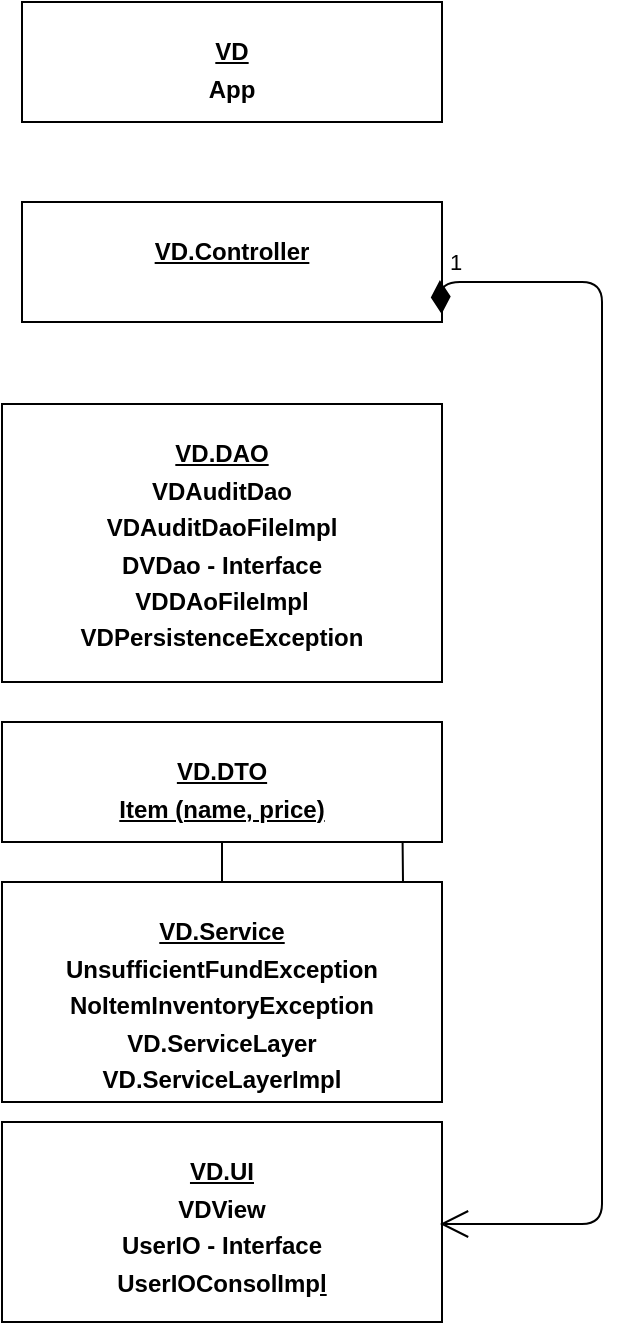 <mxfile version="14.9.6" type="device"><diagram id="IVwFfILJRhtPJAozfMqD" name="Page-1"><mxGraphModel dx="1228" dy="669" grid="1" gridSize="10" guides="1" tooltips="1" connect="1" arrows="1" fold="1" page="1" pageScale="1" pageWidth="850" pageHeight="1100" math="0" shadow="0"><root><mxCell id="0"/><mxCell id="1" parent="0"/><mxCell id="piUpbBdmXGAfkNJEPR4D-2" value="&lt;p style=&quot;margin: 0px ; margin-top: 4px ; text-align: center&quot;&gt;&lt;br&gt;&lt;b&gt;&lt;u&gt;VD&lt;/u&gt;&lt;/b&gt;&lt;/p&gt;&lt;p style=&quot;margin: 0px ; margin-top: 4px ; text-align: center&quot;&gt;&lt;b&gt;App&lt;/b&gt;&lt;/p&gt;" style="verticalAlign=top;align=left;overflow=fill;fontSize=12;fontFamily=Helvetica;html=1;" vertex="1" parent="1"><mxGeometry x="150" y="40" width="210" height="60" as="geometry"/></mxCell><mxCell id="piUpbBdmXGAfkNJEPR4D-3" value="&lt;p style=&quot;margin: 0px ; margin-top: 4px ; text-align: center&quot;&gt;&lt;u&gt;&lt;br&gt;&lt;b&gt;VD.Controller&lt;/b&gt;&lt;/u&gt;&lt;/p&gt;" style="verticalAlign=top;align=left;overflow=fill;fontSize=12;fontFamily=Helvetica;html=1;" vertex="1" parent="1"><mxGeometry x="150" y="140" width="210" height="60" as="geometry"/></mxCell><mxCell id="piUpbBdmXGAfkNJEPR4D-4" value="&lt;p style=&quot;margin: 0px ; margin-top: 4px ; text-align: center&quot;&gt;&lt;br&gt;&lt;b&gt;&lt;u&gt;VD.DAO&lt;/u&gt;&lt;/b&gt;&lt;/p&gt;&lt;p style=&quot;margin: 0px ; margin-top: 4px ; text-align: center&quot;&gt;&lt;b&gt;VDAuditDao&lt;/b&gt;&lt;/p&gt;&lt;p style=&quot;margin: 0px ; margin-top: 4px ; text-align: center&quot;&gt;&lt;b&gt;VDAuditDaoFileImpl&lt;/b&gt;&lt;/p&gt;&lt;p style=&quot;margin: 0px ; margin-top: 4px ; text-align: center&quot;&gt;&lt;b&gt;DVDao - Interface&lt;/b&gt;&lt;/p&gt;&lt;p style=&quot;margin: 0px ; margin-top: 4px ; text-align: center&quot;&gt;&lt;b&gt;VDDAoFileImpl&lt;/b&gt;&lt;/p&gt;&lt;p style=&quot;margin: 0px ; margin-top: 4px ; text-align: center&quot;&gt;&lt;b&gt;VDPersistenceException&lt;/b&gt;&lt;/p&gt;" style="verticalAlign=top;align=left;overflow=fill;fontSize=12;fontFamily=Helvetica;html=1;" vertex="1" parent="1"><mxGeometry x="140" y="241" width="220" height="139" as="geometry"/></mxCell><mxCell id="piUpbBdmXGAfkNJEPR4D-9" style="edgeStyle=orthogonalEdgeStyle;rounded=0;orthogonalLoop=1;jettySize=auto;html=1;" edge="1" parent="1" source="piUpbBdmXGAfkNJEPR4D-5"><mxGeometry relative="1" as="geometry"><mxPoint x="340" y="430" as="targetPoint"/></mxGeometry></mxCell><mxCell id="piUpbBdmXGAfkNJEPR4D-5" value="&lt;p style=&quot;margin: 0px ; margin-top: 4px ; text-align: center&quot;&gt;&lt;u&gt;&lt;br&gt;&lt;b&gt;VD.DTO&lt;/b&gt;&lt;/u&gt;&lt;/p&gt;&lt;p style=&quot;margin: 0px ; margin-top: 4px ; text-align: center&quot;&gt;&lt;u&gt;&lt;b&gt;Item (name, price)&lt;/b&gt;&lt;/u&gt;&lt;/p&gt;" style="verticalAlign=top;align=left;overflow=fill;fontSize=12;fontFamily=Helvetica;html=1;" vertex="1" parent="1"><mxGeometry x="140" y="400" width="220" height="60" as="geometry"/></mxCell><mxCell id="piUpbBdmXGAfkNJEPR4D-6" value="&lt;p style=&quot;margin: 0px ; margin-top: 4px ; text-align: center&quot;&gt;&lt;br&gt;&lt;b&gt;&lt;u&gt;VD.Service&lt;/u&gt;&lt;/b&gt;&lt;/p&gt;&lt;p style=&quot;margin: 0px ; margin-top: 4px ; text-align: center&quot;&gt;&lt;b&gt;UnsufficientFundException&lt;/b&gt;&lt;/p&gt;&lt;p style=&quot;margin: 0px ; margin-top: 4px ; text-align: center&quot;&gt;&lt;b&gt;NoItemInventoryException&lt;/b&gt;&lt;/p&gt;&lt;p style=&quot;margin: 0px ; margin-top: 4px ; text-align: center&quot;&gt;&lt;b&gt;VD.ServiceLayer&lt;/b&gt;&lt;/p&gt;&lt;p style=&quot;margin: 0px ; margin-top: 4px ; text-align: center&quot;&gt;&lt;b&gt;VD.ServiceLayerImpl&lt;/b&gt;&lt;/p&gt;&lt;span style=&quot;color: rgba(0 , 0 , 0 , 0) ; font-family: monospace ; font-size: 0px&quot;&gt;%3CmxGraphModel%3E%3Croot%3E%3CmxCell%20id%3D%220%22%2F%3E%3CmxCell%20id%3D%221%22%20parent%3D%220%22%2F%3E%3CmxCell%20id%3D%222%22%20value%3D%22%26lt%3Bp%20style%3D%26quot%3Bmargin%3A0px%3Bmargin-top%3A4px%3Btext-align%3Acenter%3B%26quot%3B%26gt%3B%26lt%3Bb%26gt%3BClass%26lt%3B%2Fb%26gt%3B%26lt%3B%2Fp%26gt%3B%26lt%3Bhr%20size%3D%26quot%3B1%26quot%3B%2F%26gt%3B%26lt%3Bdiv%20style%3D%26quot%3Bheight%3A2px%3B%26quot%3B%26gt%3B%26lt%3B%2Fdiv%26gt%3B%22%20style%3D%22verticalAlign%3Dtop%3Balign%3Dleft%3Boverflow%3Dfill%3BfontSize%3D12%3BfontFamily%3DHelvetica%3Bhtml%3D1%3B%22%20vertex%3D%221%22%20parent%3D%221%22%3E%3CmxGeometry%20x%3D%22150%22%20y%3D%2240%22%20width%3D%22140%22%20height%3D%2260%22%20as%3D%22geometry%22%2F%3E%3C%2FmxCell%3E%3C%2Froot%3E%3C%2FmxGraphModel%3E&lt;/span&gt;" style="verticalAlign=top;align=left;overflow=fill;fontSize=12;fontFamily=Helvetica;html=1;" vertex="1" parent="1"><mxGeometry x="140" y="480" width="220" height="110" as="geometry"/></mxCell><mxCell id="piUpbBdmXGAfkNJEPR4D-7" value="&lt;p style=&quot;margin: 0px ; margin-top: 4px ; text-align: center&quot;&gt;&lt;u&gt;&lt;br&gt;&lt;b&gt;VD.UI&lt;/b&gt;&lt;/u&gt;&lt;/p&gt;&lt;p style=&quot;margin: 0px ; margin-top: 4px ; text-align: center&quot;&gt;&lt;b&gt;VDView&lt;/b&gt;&lt;/p&gt;&lt;p style=&quot;margin: 0px ; margin-top: 4px ; text-align: center&quot;&gt;&lt;b&gt;UserIO - Interface&lt;/b&gt;&lt;/p&gt;&lt;p style=&quot;margin: 0px ; margin-top: 4px ; text-align: center&quot;&gt;&lt;b&gt;UserIOConsolImp&lt;u&gt;l&lt;/u&gt;&lt;/b&gt;&lt;/p&gt;" style="verticalAlign=top;align=left;overflow=fill;fontSize=12;fontFamily=Helvetica;html=1;" vertex="1" parent="1"><mxGeometry x="140" y="600" width="220" height="100" as="geometry"/></mxCell><mxCell id="piUpbBdmXGAfkNJEPR4D-11" value="1" style="endArrow=open;html=1;endSize=12;startArrow=diamondThin;startSize=14;startFill=1;edgeStyle=orthogonalEdgeStyle;align=left;verticalAlign=bottom;exitX=0.995;exitY=0.65;exitDx=0;exitDy=0;exitPerimeter=0;" edge="1" parent="1" source="piUpbBdmXGAfkNJEPR4D-3"><mxGeometry x="-1" y="3" relative="1" as="geometry"><mxPoint x="370" y="180" as="sourcePoint"/><mxPoint x="359" y="651" as="targetPoint"/><Array as="points"><mxPoint x="359" y="180"/><mxPoint x="440" y="180"/><mxPoint x="440" y="651"/></Array></mxGeometry></mxCell></root></mxGraphModel></diagram></mxfile>